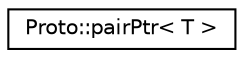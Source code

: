 digraph "Graphical Class Hierarchy"
{
  edge [fontname="Helvetica",fontsize="10",labelfontname="Helvetica",labelfontsize="10"];
  node [fontname="Helvetica",fontsize="10",shape=record];
  rankdir="LR";
  Node0 [label="Proto::pairPtr\< T \>",height=0.2,width=0.4,color="black", fillcolor="white", style="filled",URL="$structProto_1_1pairPtr.html",tooltip="// "];
}
